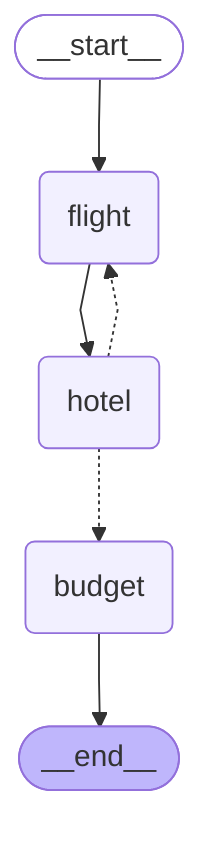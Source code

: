 ---
config:
  flowchart:
    curve: linear
---
graph TD;
	__start__([<p>__start__</p>]):::first
	flight(flight)
	hotel(hotel)
	budget(budget)
	__end__([<p>__end__</p>]):::last
	__start__ --> flight;
	flight --> hotel;
	hotel -.-> budget;
	hotel -.-> flight;
	budget --> __end__;
	classDef default fill:#f2f0ff,line-height:1.2
	classDef first fill-opacity:0
	classDef last fill:#bfb6fc